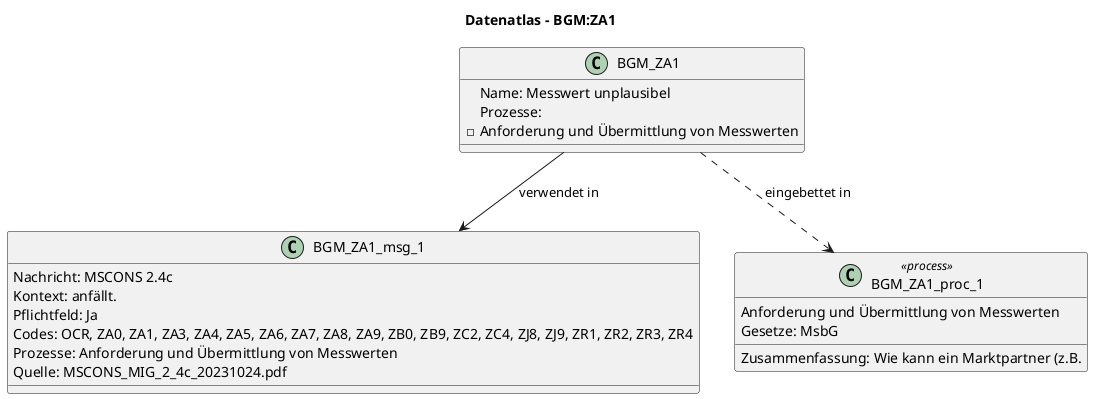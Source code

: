 @startuml
title Datenatlas – BGM:ZA1
class BGM_ZA1 {
  Name: Messwert unplausibel
  Prozesse:
    - Anforderung und Übermittlung von Messwerten
}
class BGM_ZA1_msg_1 {
  Nachricht: MSCONS 2.4c
  Kontext: anfällt.
  Pflichtfeld: Ja
  Codes: OCR, ZA0, ZA1, ZA3, ZA4, ZA5, ZA6, ZA7, ZA8, ZA9, ZB0, ZB9, ZC2, ZC4, ZJ8, ZJ9, ZR1, ZR2, ZR3, ZR4
  Prozesse: Anforderung und Übermittlung von Messwerten
  Quelle: MSCONS_MIG_2_4c_20231024.pdf
}
BGM_ZA1 --> BGM_ZA1_msg_1 : verwendet in
class BGM_ZA1_proc_1 <<process>> {
  Anforderung und Übermittlung von Messwerten
  Gesetze: MsbG
  Zusammenfassung: Wie kann ein Marktpartner (z.B.
}
BGM_ZA1 ..> BGM_ZA1_proc_1 : eingebettet in
@enduml